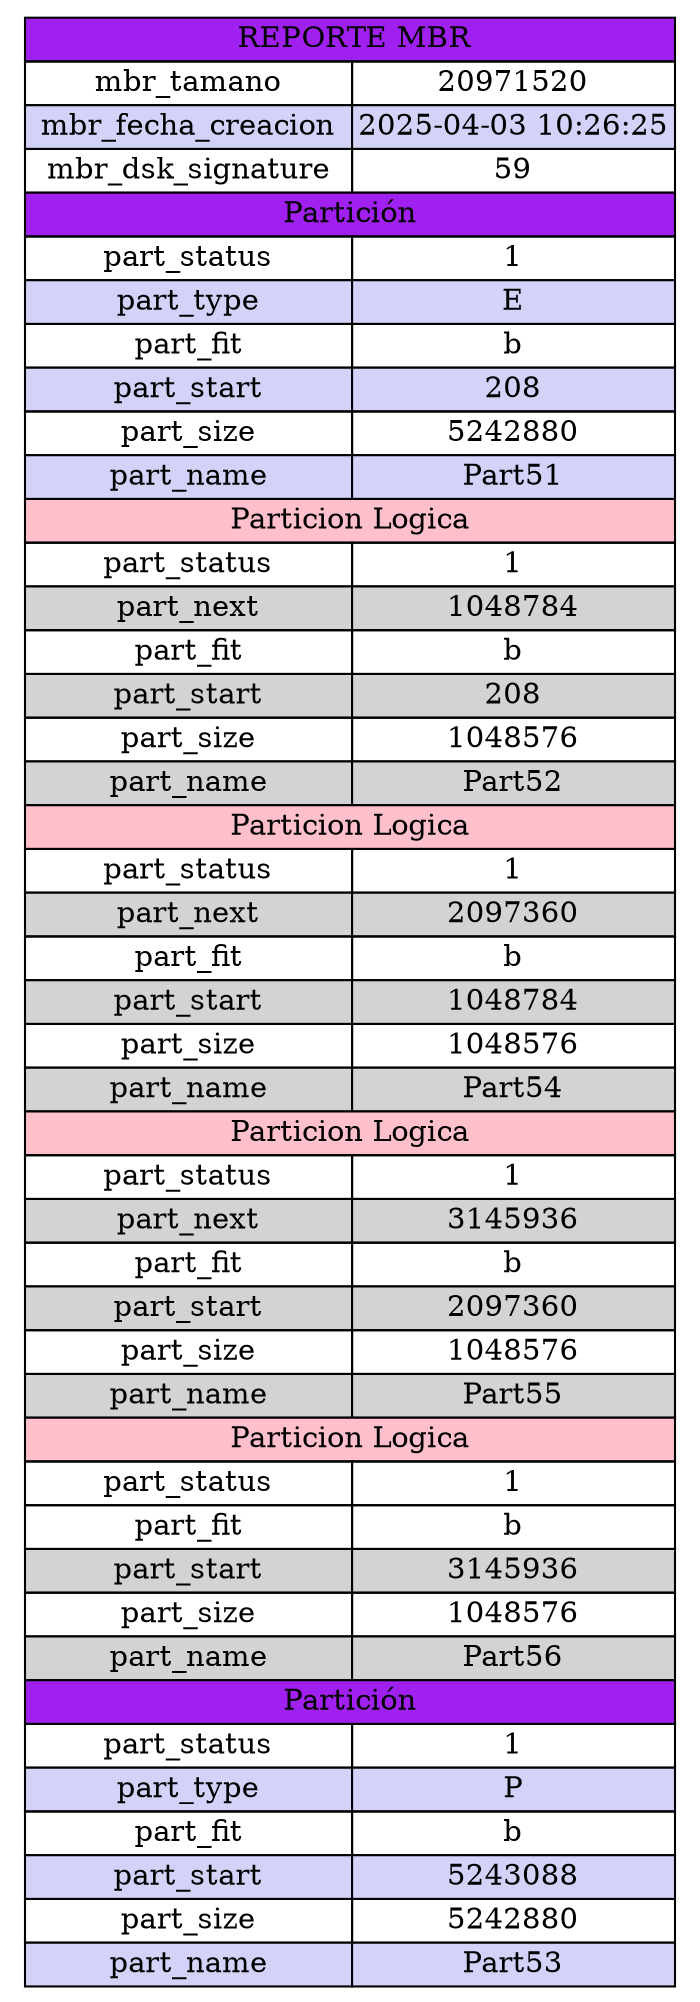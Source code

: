 digraph {
	node [shape=plaintext]
	table [label=<
		<TABLE BORDER="0" CELLBORDER="1" CELLSPACING="0">
			<TR><TD bgcolor="purple" COLSPAN="2"> REPORTE MBR</TD></TR>
			<TR><TD> mbr_tamano </TD><TD>20971520</TD></TR>
			<TR><TD bgcolor="#D3D3FA"> mbr_fecha_creacion </TD><TD bgcolor="#D3D3FA">2025-04-03 10:26:25</TD></TR>
			<TR><TD> mbr_dsk_signature </TD><TD>59</TD></TR>
			<TR><TD bgcolor="purple" COLSPAN="2">Partición</TD></TR>
			<TR><TD> part_status </TD><TD>1</TD></TR>
			<TR><TD bgcolor="#D3D3FA"> part_type </TD><TD bgcolor="#D3D3FA">E</TD></TR>
			<TR><TD> part_fit </TD><TD>b</TD></TR>
			<TR><TD bgcolor="#D3D3FA"> part_start </TD><TD bgcolor="#D3D3FA">208</TD></TR>
			<TR><TD> part_size </TD><TD>5242880</TD></TR>
			<TR><TD bgcolor="#D3D3FA"> part_name </TD><TD bgcolor="#D3D3FA">Part51</TD></TR>
			<TR><TD bgcolor="pink" COLSPAN="2">Particion Logica</TD></TR>
			<TR><TD> part_status </TD><TD>1</TD></TR>
			<TR><TD bgcolor="#D3D3D3"> part_next </TD><TD bgcolor="#D3D3D3">1048784</TD></TR>
			<TR><TD> part_fit </TD><TD>b</TD></TR>
			<TR><TD bgcolor="#D3D3D3"> part_start </TD><TD bgcolor="#D3D3D3">208</TD></TR>
			<TR><TD> part_size </TD><TD>1048576</TD></TR>
			<TR><TD bgcolor="#D3D3D3"> part_name </TD><TD bgcolor="#D3D3D3">Part52</TD></TR>
			<TR><TD bgcolor="pink" COLSPAN="2">Particion Logica</TD></TR>
			<TR><TD> part_status </TD><TD>1</TD></TR>
			<TR><TD bgcolor="#D3D3D3"> part_next </TD><TD bgcolor="#D3D3D3">2097360</TD></TR>
			<TR><TD> part_fit </TD><TD>b</TD></TR>
			<TR><TD bgcolor="#D3D3D3"> part_start </TD><TD bgcolor="#D3D3D3">1048784</TD></TR>
			<TR><TD> part_size </TD><TD>1048576</TD></TR>
			<TR><TD bgcolor="#D3D3D3"> part_name </TD><TD bgcolor="#D3D3D3">Part54</TD></TR>
			<TR><TD bgcolor="pink" COLSPAN="2">Particion Logica</TD></TR>
			<TR><TD> part_status </TD><TD>1</TD></TR>
			<TR><TD bgcolor="#D3D3D3"> part_next </TD><TD bgcolor="#D3D3D3">3145936</TD></TR>
			<TR><TD> part_fit </TD><TD>b</TD></TR>
			<TR><TD bgcolor="#D3D3D3"> part_start </TD><TD bgcolor="#D3D3D3">2097360</TD></TR>
			<TR><TD> part_size </TD><TD>1048576</TD></TR>
			<TR><TD bgcolor="#D3D3D3"> part_name </TD><TD bgcolor="#D3D3D3">Part55</TD></TR>
			<TR><TD bgcolor="pink" COLSPAN="2">Particion Logica</TD></TR>
			<TR><TD> part_status </TD><TD>1</TD></TR>
			<TR><TD> part_fit </TD><TD>b</TD></TR>
			<TR><TD bgcolor="#D3D3D3"> part_start </TD><TD bgcolor="#D3D3D3">3145936</TD></TR>
			<TR><TD> part_size </TD><TD>1048576</TD></TR>
			<TR><TD bgcolor="#D3D3D3"> part_name </TD><TD bgcolor="#D3D3D3">Part56</TD></TR>
			<TR><TD bgcolor="purple" COLSPAN="2">Partición</TD></TR>
			<TR><TD> part_status </TD><TD>1</TD></TR>
			<TR><TD bgcolor="#D3D3FA"> part_type </TD><TD bgcolor="#D3D3FA">P</TD></TR>
			<TR><TD> part_fit </TD><TD>b</TD></TR>
			<TR><TD bgcolor="#D3D3FA"> part_start </TD><TD bgcolor="#D3D3FA">5243088</TD></TR>
			<TR><TD> part_size </TD><TD>5242880</TD></TR>
			<TR><TD bgcolor="#D3D3FA"> part_name </TD><TD bgcolor="#D3D3FA">Part53</TD></TR>
		</TABLE>
	>]
}
